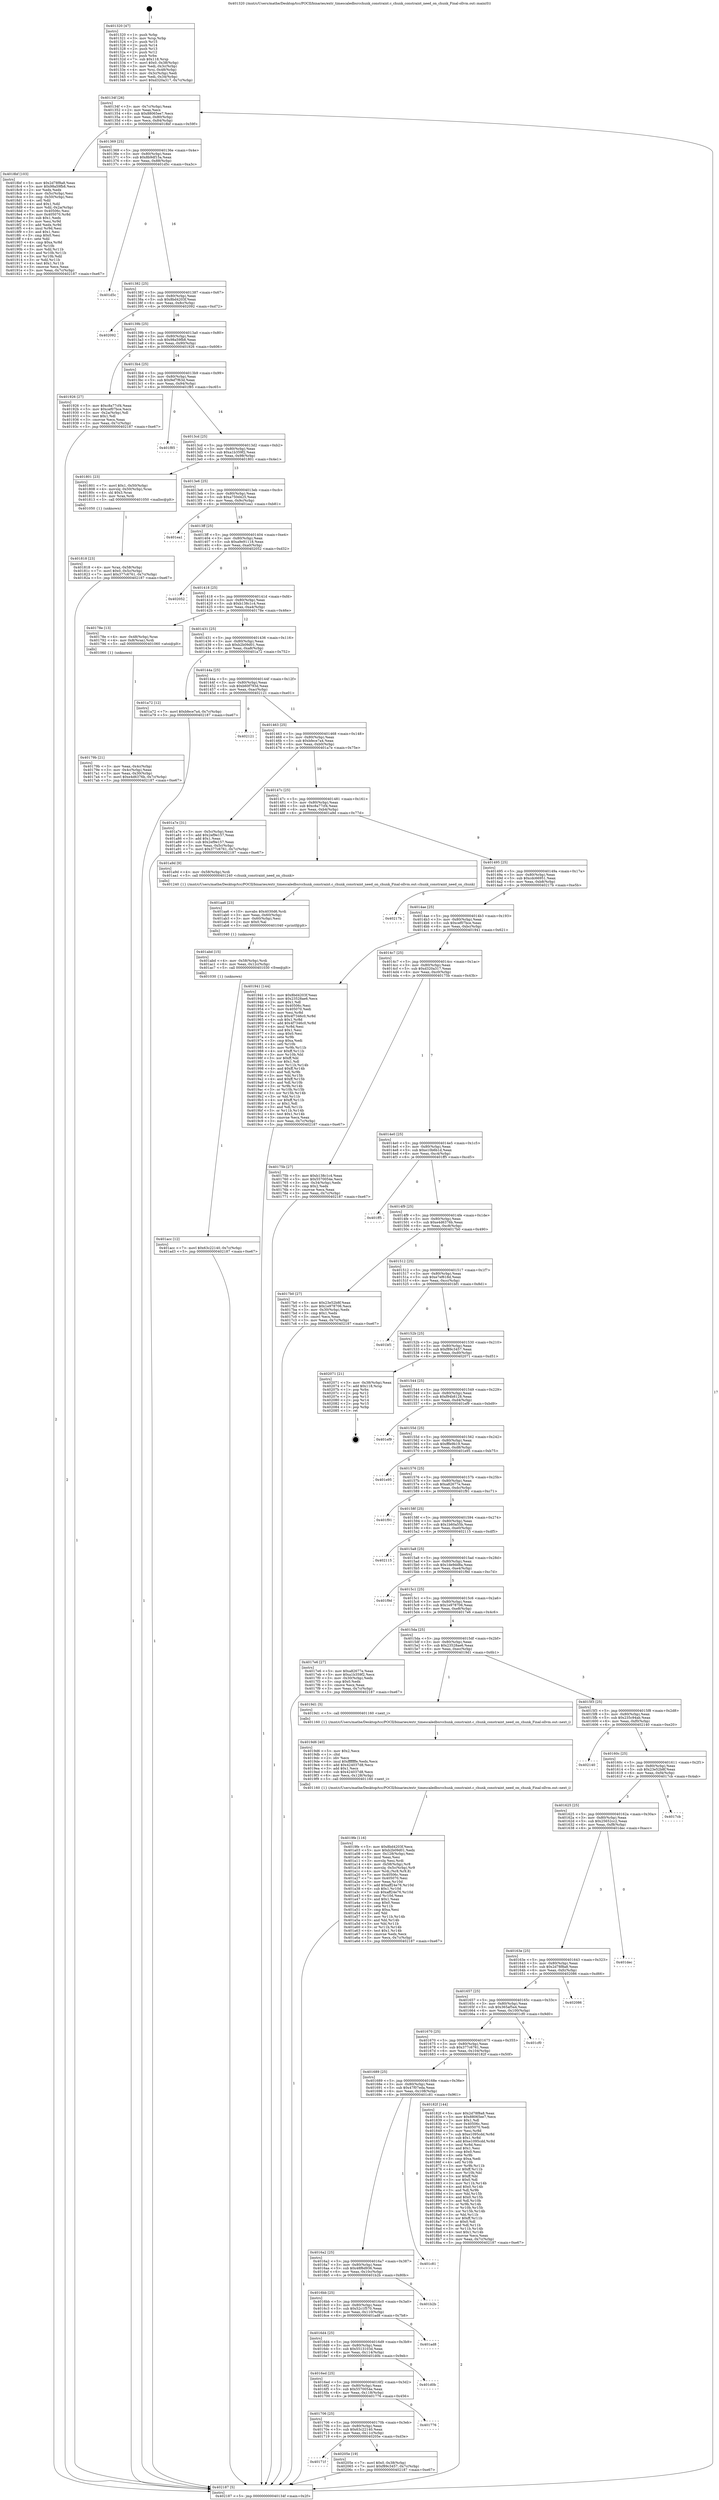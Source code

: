 digraph "0x401320" {
  label = "0x401320 (/mnt/c/Users/mathe/Desktop/tcc/POCII/binaries/extr_timescaledbsrcchunk_constraint.c_chunk_constraint_need_on_chunk_Final-ollvm.out::main(0))"
  labelloc = "t"
  node[shape=record]

  Entry [label="",width=0.3,height=0.3,shape=circle,fillcolor=black,style=filled]
  "0x40134f" [label="{
     0x40134f [26]\l
     | [instrs]\l
     &nbsp;&nbsp;0x40134f \<+3\>: mov -0x7c(%rbp),%eax\l
     &nbsp;&nbsp;0x401352 \<+2\>: mov %eax,%ecx\l
     &nbsp;&nbsp;0x401354 \<+6\>: sub $0x88065ee7,%ecx\l
     &nbsp;&nbsp;0x40135a \<+3\>: mov %eax,-0x80(%rbp)\l
     &nbsp;&nbsp;0x40135d \<+6\>: mov %ecx,-0x84(%rbp)\l
     &nbsp;&nbsp;0x401363 \<+6\>: je 00000000004018bf \<main+0x59f\>\l
  }"]
  "0x4018bf" [label="{
     0x4018bf [103]\l
     | [instrs]\l
     &nbsp;&nbsp;0x4018bf \<+5\>: mov $0x2d78f8a8,%eax\l
     &nbsp;&nbsp;0x4018c4 \<+5\>: mov $0x98a59fb8,%ecx\l
     &nbsp;&nbsp;0x4018c9 \<+2\>: xor %edx,%edx\l
     &nbsp;&nbsp;0x4018cb \<+3\>: mov -0x5c(%rbp),%esi\l
     &nbsp;&nbsp;0x4018ce \<+3\>: cmp -0x50(%rbp),%esi\l
     &nbsp;&nbsp;0x4018d1 \<+4\>: setl %dil\l
     &nbsp;&nbsp;0x4018d5 \<+4\>: and $0x1,%dil\l
     &nbsp;&nbsp;0x4018d9 \<+4\>: mov %dil,-0x2a(%rbp)\l
     &nbsp;&nbsp;0x4018dd \<+7\>: mov 0x40506c,%esi\l
     &nbsp;&nbsp;0x4018e4 \<+8\>: mov 0x405070,%r8d\l
     &nbsp;&nbsp;0x4018ec \<+3\>: sub $0x1,%edx\l
     &nbsp;&nbsp;0x4018ef \<+3\>: mov %esi,%r9d\l
     &nbsp;&nbsp;0x4018f2 \<+3\>: add %edx,%r9d\l
     &nbsp;&nbsp;0x4018f5 \<+4\>: imul %r9d,%esi\l
     &nbsp;&nbsp;0x4018f9 \<+3\>: and $0x1,%esi\l
     &nbsp;&nbsp;0x4018fc \<+3\>: cmp $0x0,%esi\l
     &nbsp;&nbsp;0x4018ff \<+4\>: sete %dil\l
     &nbsp;&nbsp;0x401903 \<+4\>: cmp $0xa,%r8d\l
     &nbsp;&nbsp;0x401907 \<+4\>: setl %r10b\l
     &nbsp;&nbsp;0x40190b \<+3\>: mov %dil,%r11b\l
     &nbsp;&nbsp;0x40190e \<+3\>: and %r10b,%r11b\l
     &nbsp;&nbsp;0x401911 \<+3\>: xor %r10b,%dil\l
     &nbsp;&nbsp;0x401914 \<+3\>: or %dil,%r11b\l
     &nbsp;&nbsp;0x401917 \<+4\>: test $0x1,%r11b\l
     &nbsp;&nbsp;0x40191b \<+3\>: cmovne %ecx,%eax\l
     &nbsp;&nbsp;0x40191e \<+3\>: mov %eax,-0x7c(%rbp)\l
     &nbsp;&nbsp;0x401921 \<+5\>: jmp 0000000000402187 \<main+0xe67\>\l
  }"]
  "0x401369" [label="{
     0x401369 [25]\l
     | [instrs]\l
     &nbsp;&nbsp;0x401369 \<+5\>: jmp 000000000040136e \<main+0x4e\>\l
     &nbsp;&nbsp;0x40136e \<+3\>: mov -0x80(%rbp),%eax\l
     &nbsp;&nbsp;0x401371 \<+5\>: sub $0x8b9df15a,%eax\l
     &nbsp;&nbsp;0x401376 \<+6\>: mov %eax,-0x88(%rbp)\l
     &nbsp;&nbsp;0x40137c \<+6\>: je 0000000000401d5c \<main+0xa3c\>\l
  }"]
  Exit [label="",width=0.3,height=0.3,shape=circle,fillcolor=black,style=filled,peripheries=2]
  "0x401d5c" [label="{
     0x401d5c\l
  }", style=dashed]
  "0x401382" [label="{
     0x401382 [25]\l
     | [instrs]\l
     &nbsp;&nbsp;0x401382 \<+5\>: jmp 0000000000401387 \<main+0x67\>\l
     &nbsp;&nbsp;0x401387 \<+3\>: mov -0x80(%rbp),%eax\l
     &nbsp;&nbsp;0x40138a \<+5\>: sub $0x8bd4203f,%eax\l
     &nbsp;&nbsp;0x40138f \<+6\>: mov %eax,-0x8c(%rbp)\l
     &nbsp;&nbsp;0x401395 \<+6\>: je 0000000000402092 \<main+0xd72\>\l
  }"]
  "0x40171f" [label="{
     0x40171f\l
  }", style=dashed]
  "0x402092" [label="{
     0x402092\l
  }", style=dashed]
  "0x40139b" [label="{
     0x40139b [25]\l
     | [instrs]\l
     &nbsp;&nbsp;0x40139b \<+5\>: jmp 00000000004013a0 \<main+0x80\>\l
     &nbsp;&nbsp;0x4013a0 \<+3\>: mov -0x80(%rbp),%eax\l
     &nbsp;&nbsp;0x4013a3 \<+5\>: sub $0x98a59fb8,%eax\l
     &nbsp;&nbsp;0x4013a8 \<+6\>: mov %eax,-0x90(%rbp)\l
     &nbsp;&nbsp;0x4013ae \<+6\>: je 0000000000401926 \<main+0x606\>\l
  }"]
  "0x40205e" [label="{
     0x40205e [19]\l
     | [instrs]\l
     &nbsp;&nbsp;0x40205e \<+7\>: movl $0x0,-0x38(%rbp)\l
     &nbsp;&nbsp;0x402065 \<+7\>: movl $0xf89c3457,-0x7c(%rbp)\l
     &nbsp;&nbsp;0x40206c \<+5\>: jmp 0000000000402187 \<main+0xe67\>\l
  }"]
  "0x401926" [label="{
     0x401926 [27]\l
     | [instrs]\l
     &nbsp;&nbsp;0x401926 \<+5\>: mov $0xc8a77cf4,%eax\l
     &nbsp;&nbsp;0x40192b \<+5\>: mov $0xcef07bce,%ecx\l
     &nbsp;&nbsp;0x401930 \<+3\>: mov -0x2a(%rbp),%dl\l
     &nbsp;&nbsp;0x401933 \<+3\>: test $0x1,%dl\l
     &nbsp;&nbsp;0x401936 \<+3\>: cmovne %ecx,%eax\l
     &nbsp;&nbsp;0x401939 \<+3\>: mov %eax,-0x7c(%rbp)\l
     &nbsp;&nbsp;0x40193c \<+5\>: jmp 0000000000402187 \<main+0xe67\>\l
  }"]
  "0x4013b4" [label="{
     0x4013b4 [25]\l
     | [instrs]\l
     &nbsp;&nbsp;0x4013b4 \<+5\>: jmp 00000000004013b9 \<main+0x99\>\l
     &nbsp;&nbsp;0x4013b9 \<+3\>: mov -0x80(%rbp),%eax\l
     &nbsp;&nbsp;0x4013bc \<+5\>: sub $0x9ef7f63d,%eax\l
     &nbsp;&nbsp;0x4013c1 \<+6\>: mov %eax,-0x94(%rbp)\l
     &nbsp;&nbsp;0x4013c7 \<+6\>: je 0000000000401f85 \<main+0xc65\>\l
  }"]
  "0x401706" [label="{
     0x401706 [25]\l
     | [instrs]\l
     &nbsp;&nbsp;0x401706 \<+5\>: jmp 000000000040170b \<main+0x3eb\>\l
     &nbsp;&nbsp;0x40170b \<+3\>: mov -0x80(%rbp),%eax\l
     &nbsp;&nbsp;0x40170e \<+5\>: sub $0x63c22140,%eax\l
     &nbsp;&nbsp;0x401713 \<+6\>: mov %eax,-0x11c(%rbp)\l
     &nbsp;&nbsp;0x401719 \<+6\>: je 000000000040205e \<main+0xd3e\>\l
  }"]
  "0x401f85" [label="{
     0x401f85\l
  }", style=dashed]
  "0x4013cd" [label="{
     0x4013cd [25]\l
     | [instrs]\l
     &nbsp;&nbsp;0x4013cd \<+5\>: jmp 00000000004013d2 \<main+0xb2\>\l
     &nbsp;&nbsp;0x4013d2 \<+3\>: mov -0x80(%rbp),%eax\l
     &nbsp;&nbsp;0x4013d5 \<+5\>: sub $0xa1b359f2,%eax\l
     &nbsp;&nbsp;0x4013da \<+6\>: mov %eax,-0x98(%rbp)\l
     &nbsp;&nbsp;0x4013e0 \<+6\>: je 0000000000401801 \<main+0x4e1\>\l
  }"]
  "0x401776" [label="{
     0x401776\l
  }", style=dashed]
  "0x401801" [label="{
     0x401801 [23]\l
     | [instrs]\l
     &nbsp;&nbsp;0x401801 \<+7\>: movl $0x1,-0x50(%rbp)\l
     &nbsp;&nbsp;0x401808 \<+4\>: movslq -0x50(%rbp),%rax\l
     &nbsp;&nbsp;0x40180c \<+4\>: shl $0x3,%rax\l
     &nbsp;&nbsp;0x401810 \<+3\>: mov %rax,%rdi\l
     &nbsp;&nbsp;0x401813 \<+5\>: call 0000000000401050 \<malloc@plt\>\l
     | [calls]\l
     &nbsp;&nbsp;0x401050 \{1\} (unknown)\l
  }"]
  "0x4013e6" [label="{
     0x4013e6 [25]\l
     | [instrs]\l
     &nbsp;&nbsp;0x4013e6 \<+5\>: jmp 00000000004013eb \<main+0xcb\>\l
     &nbsp;&nbsp;0x4013eb \<+3\>: mov -0x80(%rbp),%eax\l
     &nbsp;&nbsp;0x4013ee \<+5\>: sub $0xa750d425,%eax\l
     &nbsp;&nbsp;0x4013f3 \<+6\>: mov %eax,-0x9c(%rbp)\l
     &nbsp;&nbsp;0x4013f9 \<+6\>: je 0000000000401ea1 \<main+0xb81\>\l
  }"]
  "0x4016ed" [label="{
     0x4016ed [25]\l
     | [instrs]\l
     &nbsp;&nbsp;0x4016ed \<+5\>: jmp 00000000004016f2 \<main+0x3d2\>\l
     &nbsp;&nbsp;0x4016f2 \<+3\>: mov -0x80(%rbp),%eax\l
     &nbsp;&nbsp;0x4016f5 \<+5\>: sub $0x5570054e,%eax\l
     &nbsp;&nbsp;0x4016fa \<+6\>: mov %eax,-0x118(%rbp)\l
     &nbsp;&nbsp;0x401700 \<+6\>: je 0000000000401776 \<main+0x456\>\l
  }"]
  "0x401ea1" [label="{
     0x401ea1\l
  }", style=dashed]
  "0x4013ff" [label="{
     0x4013ff [25]\l
     | [instrs]\l
     &nbsp;&nbsp;0x4013ff \<+5\>: jmp 0000000000401404 \<main+0xe4\>\l
     &nbsp;&nbsp;0x401404 \<+3\>: mov -0x80(%rbp),%eax\l
     &nbsp;&nbsp;0x401407 \<+5\>: sub $0xa9e91118,%eax\l
     &nbsp;&nbsp;0x40140c \<+6\>: mov %eax,-0xa0(%rbp)\l
     &nbsp;&nbsp;0x401412 \<+6\>: je 0000000000402052 \<main+0xd32\>\l
  }"]
  "0x401d0b" [label="{
     0x401d0b\l
  }", style=dashed]
  "0x402052" [label="{
     0x402052\l
  }", style=dashed]
  "0x401418" [label="{
     0x401418 [25]\l
     | [instrs]\l
     &nbsp;&nbsp;0x401418 \<+5\>: jmp 000000000040141d \<main+0xfd\>\l
     &nbsp;&nbsp;0x40141d \<+3\>: mov -0x80(%rbp),%eax\l
     &nbsp;&nbsp;0x401420 \<+5\>: sub $0xb138c1c4,%eax\l
     &nbsp;&nbsp;0x401425 \<+6\>: mov %eax,-0xa4(%rbp)\l
     &nbsp;&nbsp;0x40142b \<+6\>: je 000000000040178e \<main+0x46e\>\l
  }"]
  "0x4016d4" [label="{
     0x4016d4 [25]\l
     | [instrs]\l
     &nbsp;&nbsp;0x4016d4 \<+5\>: jmp 00000000004016d9 \<main+0x3b9\>\l
     &nbsp;&nbsp;0x4016d9 \<+3\>: mov -0x80(%rbp),%eax\l
     &nbsp;&nbsp;0x4016dc \<+5\>: sub $0x5513103d,%eax\l
     &nbsp;&nbsp;0x4016e1 \<+6\>: mov %eax,-0x114(%rbp)\l
     &nbsp;&nbsp;0x4016e7 \<+6\>: je 0000000000401d0b \<main+0x9eb\>\l
  }"]
  "0x40178e" [label="{
     0x40178e [13]\l
     | [instrs]\l
     &nbsp;&nbsp;0x40178e \<+4\>: mov -0x48(%rbp),%rax\l
     &nbsp;&nbsp;0x401792 \<+4\>: mov 0x8(%rax),%rdi\l
     &nbsp;&nbsp;0x401796 \<+5\>: call 0000000000401060 \<atoi@plt\>\l
     | [calls]\l
     &nbsp;&nbsp;0x401060 \{1\} (unknown)\l
  }"]
  "0x401431" [label="{
     0x401431 [25]\l
     | [instrs]\l
     &nbsp;&nbsp;0x401431 \<+5\>: jmp 0000000000401436 \<main+0x116\>\l
     &nbsp;&nbsp;0x401436 \<+3\>: mov -0x80(%rbp),%eax\l
     &nbsp;&nbsp;0x401439 \<+5\>: sub $0xb2b09d01,%eax\l
     &nbsp;&nbsp;0x40143e \<+6\>: mov %eax,-0xa8(%rbp)\l
     &nbsp;&nbsp;0x401444 \<+6\>: je 0000000000401a72 \<main+0x752\>\l
  }"]
  "0x401ad8" [label="{
     0x401ad8\l
  }", style=dashed]
  "0x401a72" [label="{
     0x401a72 [12]\l
     | [instrs]\l
     &nbsp;&nbsp;0x401a72 \<+7\>: movl $0xbfece7a4,-0x7c(%rbp)\l
     &nbsp;&nbsp;0x401a79 \<+5\>: jmp 0000000000402187 \<main+0xe67\>\l
  }"]
  "0x40144a" [label="{
     0x40144a [25]\l
     | [instrs]\l
     &nbsp;&nbsp;0x40144a \<+5\>: jmp 000000000040144f \<main+0x12f\>\l
     &nbsp;&nbsp;0x40144f \<+3\>: mov -0x80(%rbp),%eax\l
     &nbsp;&nbsp;0x401452 \<+5\>: sub $0xb60f793d,%eax\l
     &nbsp;&nbsp;0x401457 \<+6\>: mov %eax,-0xac(%rbp)\l
     &nbsp;&nbsp;0x40145d \<+6\>: je 0000000000402121 \<main+0xe01\>\l
  }"]
  "0x4016bb" [label="{
     0x4016bb [25]\l
     | [instrs]\l
     &nbsp;&nbsp;0x4016bb \<+5\>: jmp 00000000004016c0 \<main+0x3a0\>\l
     &nbsp;&nbsp;0x4016c0 \<+3\>: mov -0x80(%rbp),%eax\l
     &nbsp;&nbsp;0x4016c3 \<+5\>: sub $0x52c1f570,%eax\l
     &nbsp;&nbsp;0x4016c8 \<+6\>: mov %eax,-0x110(%rbp)\l
     &nbsp;&nbsp;0x4016ce \<+6\>: je 0000000000401ad8 \<main+0x7b8\>\l
  }"]
  "0x402121" [label="{
     0x402121\l
  }", style=dashed]
  "0x401463" [label="{
     0x401463 [25]\l
     | [instrs]\l
     &nbsp;&nbsp;0x401463 \<+5\>: jmp 0000000000401468 \<main+0x148\>\l
     &nbsp;&nbsp;0x401468 \<+3\>: mov -0x80(%rbp),%eax\l
     &nbsp;&nbsp;0x40146b \<+5\>: sub $0xbfece7a4,%eax\l
     &nbsp;&nbsp;0x401470 \<+6\>: mov %eax,-0xb0(%rbp)\l
     &nbsp;&nbsp;0x401476 \<+6\>: je 0000000000401a7e \<main+0x75e\>\l
  }"]
  "0x401b2b" [label="{
     0x401b2b\l
  }", style=dashed]
  "0x401a7e" [label="{
     0x401a7e [31]\l
     | [instrs]\l
     &nbsp;&nbsp;0x401a7e \<+3\>: mov -0x5c(%rbp),%eax\l
     &nbsp;&nbsp;0x401a81 \<+5\>: add $0x2ef9e157,%eax\l
     &nbsp;&nbsp;0x401a86 \<+3\>: add $0x1,%eax\l
     &nbsp;&nbsp;0x401a89 \<+5\>: sub $0x2ef9e157,%eax\l
     &nbsp;&nbsp;0x401a8e \<+3\>: mov %eax,-0x5c(%rbp)\l
     &nbsp;&nbsp;0x401a91 \<+7\>: movl $0x377c6761,-0x7c(%rbp)\l
     &nbsp;&nbsp;0x401a98 \<+5\>: jmp 0000000000402187 \<main+0xe67\>\l
  }"]
  "0x40147c" [label="{
     0x40147c [25]\l
     | [instrs]\l
     &nbsp;&nbsp;0x40147c \<+5\>: jmp 0000000000401481 \<main+0x161\>\l
     &nbsp;&nbsp;0x401481 \<+3\>: mov -0x80(%rbp),%eax\l
     &nbsp;&nbsp;0x401484 \<+5\>: sub $0xc8a77cf4,%eax\l
     &nbsp;&nbsp;0x401489 \<+6\>: mov %eax,-0xb4(%rbp)\l
     &nbsp;&nbsp;0x40148f \<+6\>: je 0000000000401a9d \<main+0x77d\>\l
  }"]
  "0x4016a2" [label="{
     0x4016a2 [25]\l
     | [instrs]\l
     &nbsp;&nbsp;0x4016a2 \<+5\>: jmp 00000000004016a7 \<main+0x387\>\l
     &nbsp;&nbsp;0x4016a7 \<+3\>: mov -0x80(%rbp),%eax\l
     &nbsp;&nbsp;0x4016aa \<+5\>: sub $0x48f6d936,%eax\l
     &nbsp;&nbsp;0x4016af \<+6\>: mov %eax,-0x10c(%rbp)\l
     &nbsp;&nbsp;0x4016b5 \<+6\>: je 0000000000401b2b \<main+0x80b\>\l
  }"]
  "0x401a9d" [label="{
     0x401a9d [9]\l
     | [instrs]\l
     &nbsp;&nbsp;0x401a9d \<+4\>: mov -0x58(%rbp),%rdi\l
     &nbsp;&nbsp;0x401aa1 \<+5\>: call 0000000000401240 \<chunk_constraint_need_on_chunk\>\l
     | [calls]\l
     &nbsp;&nbsp;0x401240 \{1\} (/mnt/c/Users/mathe/Desktop/tcc/POCII/binaries/extr_timescaledbsrcchunk_constraint.c_chunk_constraint_need_on_chunk_Final-ollvm.out::chunk_constraint_need_on_chunk)\l
  }"]
  "0x401495" [label="{
     0x401495 [25]\l
     | [instrs]\l
     &nbsp;&nbsp;0x401495 \<+5\>: jmp 000000000040149a \<main+0x17a\>\l
     &nbsp;&nbsp;0x40149a \<+3\>: mov -0x80(%rbp),%eax\l
     &nbsp;&nbsp;0x40149d \<+5\>: sub $0xcdc66951,%eax\l
     &nbsp;&nbsp;0x4014a2 \<+6\>: mov %eax,-0xb8(%rbp)\l
     &nbsp;&nbsp;0x4014a8 \<+6\>: je 000000000040217b \<main+0xe5b\>\l
  }"]
  "0x401c81" [label="{
     0x401c81\l
  }", style=dashed]
  "0x40217b" [label="{
     0x40217b\l
  }", style=dashed]
  "0x4014ae" [label="{
     0x4014ae [25]\l
     | [instrs]\l
     &nbsp;&nbsp;0x4014ae \<+5\>: jmp 00000000004014b3 \<main+0x193\>\l
     &nbsp;&nbsp;0x4014b3 \<+3\>: mov -0x80(%rbp),%eax\l
     &nbsp;&nbsp;0x4014b6 \<+5\>: sub $0xcef07bce,%eax\l
     &nbsp;&nbsp;0x4014bb \<+6\>: mov %eax,-0xbc(%rbp)\l
     &nbsp;&nbsp;0x4014c1 \<+6\>: je 0000000000401941 \<main+0x621\>\l
  }"]
  "0x401acc" [label="{
     0x401acc [12]\l
     | [instrs]\l
     &nbsp;&nbsp;0x401acc \<+7\>: movl $0x63c22140,-0x7c(%rbp)\l
     &nbsp;&nbsp;0x401ad3 \<+5\>: jmp 0000000000402187 \<main+0xe67\>\l
  }"]
  "0x401941" [label="{
     0x401941 [144]\l
     | [instrs]\l
     &nbsp;&nbsp;0x401941 \<+5\>: mov $0x8bd4203f,%eax\l
     &nbsp;&nbsp;0x401946 \<+5\>: mov $0x23528ae6,%ecx\l
     &nbsp;&nbsp;0x40194b \<+2\>: mov $0x1,%dl\l
     &nbsp;&nbsp;0x40194d \<+7\>: mov 0x40506c,%esi\l
     &nbsp;&nbsp;0x401954 \<+7\>: mov 0x405070,%edi\l
     &nbsp;&nbsp;0x40195b \<+3\>: mov %esi,%r8d\l
     &nbsp;&nbsp;0x40195e \<+7\>: sub $0x4f7346c0,%r8d\l
     &nbsp;&nbsp;0x401965 \<+4\>: sub $0x1,%r8d\l
     &nbsp;&nbsp;0x401969 \<+7\>: add $0x4f7346c0,%r8d\l
     &nbsp;&nbsp;0x401970 \<+4\>: imul %r8d,%esi\l
     &nbsp;&nbsp;0x401974 \<+3\>: and $0x1,%esi\l
     &nbsp;&nbsp;0x401977 \<+3\>: cmp $0x0,%esi\l
     &nbsp;&nbsp;0x40197a \<+4\>: sete %r9b\l
     &nbsp;&nbsp;0x40197e \<+3\>: cmp $0xa,%edi\l
     &nbsp;&nbsp;0x401981 \<+4\>: setl %r10b\l
     &nbsp;&nbsp;0x401985 \<+3\>: mov %r9b,%r11b\l
     &nbsp;&nbsp;0x401988 \<+4\>: xor $0xff,%r11b\l
     &nbsp;&nbsp;0x40198c \<+3\>: mov %r10b,%bl\l
     &nbsp;&nbsp;0x40198f \<+3\>: xor $0xff,%bl\l
     &nbsp;&nbsp;0x401992 \<+3\>: xor $0x1,%dl\l
     &nbsp;&nbsp;0x401995 \<+3\>: mov %r11b,%r14b\l
     &nbsp;&nbsp;0x401998 \<+4\>: and $0xff,%r14b\l
     &nbsp;&nbsp;0x40199c \<+3\>: and %dl,%r9b\l
     &nbsp;&nbsp;0x40199f \<+3\>: mov %bl,%r15b\l
     &nbsp;&nbsp;0x4019a2 \<+4\>: and $0xff,%r15b\l
     &nbsp;&nbsp;0x4019a6 \<+3\>: and %dl,%r10b\l
     &nbsp;&nbsp;0x4019a9 \<+3\>: or %r9b,%r14b\l
     &nbsp;&nbsp;0x4019ac \<+3\>: or %r10b,%r15b\l
     &nbsp;&nbsp;0x4019af \<+3\>: xor %r15b,%r14b\l
     &nbsp;&nbsp;0x4019b2 \<+3\>: or %bl,%r11b\l
     &nbsp;&nbsp;0x4019b5 \<+4\>: xor $0xff,%r11b\l
     &nbsp;&nbsp;0x4019b9 \<+3\>: or $0x1,%dl\l
     &nbsp;&nbsp;0x4019bc \<+3\>: and %dl,%r11b\l
     &nbsp;&nbsp;0x4019bf \<+3\>: or %r11b,%r14b\l
     &nbsp;&nbsp;0x4019c2 \<+4\>: test $0x1,%r14b\l
     &nbsp;&nbsp;0x4019c6 \<+3\>: cmovne %ecx,%eax\l
     &nbsp;&nbsp;0x4019c9 \<+3\>: mov %eax,-0x7c(%rbp)\l
     &nbsp;&nbsp;0x4019cc \<+5\>: jmp 0000000000402187 \<main+0xe67\>\l
  }"]
  "0x4014c7" [label="{
     0x4014c7 [25]\l
     | [instrs]\l
     &nbsp;&nbsp;0x4014c7 \<+5\>: jmp 00000000004014cc \<main+0x1ac\>\l
     &nbsp;&nbsp;0x4014cc \<+3\>: mov -0x80(%rbp),%eax\l
     &nbsp;&nbsp;0x4014cf \<+5\>: sub $0xd320a317,%eax\l
     &nbsp;&nbsp;0x4014d4 \<+6\>: mov %eax,-0xc0(%rbp)\l
     &nbsp;&nbsp;0x4014da \<+6\>: je 000000000040175b \<main+0x43b\>\l
  }"]
  "0x401abd" [label="{
     0x401abd [15]\l
     | [instrs]\l
     &nbsp;&nbsp;0x401abd \<+4\>: mov -0x58(%rbp),%rdi\l
     &nbsp;&nbsp;0x401ac1 \<+6\>: mov %eax,-0x12c(%rbp)\l
     &nbsp;&nbsp;0x401ac7 \<+5\>: call 0000000000401030 \<free@plt\>\l
     | [calls]\l
     &nbsp;&nbsp;0x401030 \{1\} (unknown)\l
  }"]
  "0x40175b" [label="{
     0x40175b [27]\l
     | [instrs]\l
     &nbsp;&nbsp;0x40175b \<+5\>: mov $0xb138c1c4,%eax\l
     &nbsp;&nbsp;0x401760 \<+5\>: mov $0x5570054e,%ecx\l
     &nbsp;&nbsp;0x401765 \<+3\>: mov -0x34(%rbp),%edx\l
     &nbsp;&nbsp;0x401768 \<+3\>: cmp $0x2,%edx\l
     &nbsp;&nbsp;0x40176b \<+3\>: cmovne %ecx,%eax\l
     &nbsp;&nbsp;0x40176e \<+3\>: mov %eax,-0x7c(%rbp)\l
     &nbsp;&nbsp;0x401771 \<+5\>: jmp 0000000000402187 \<main+0xe67\>\l
  }"]
  "0x4014e0" [label="{
     0x4014e0 [25]\l
     | [instrs]\l
     &nbsp;&nbsp;0x4014e0 \<+5\>: jmp 00000000004014e5 \<main+0x1c5\>\l
     &nbsp;&nbsp;0x4014e5 \<+3\>: mov -0x80(%rbp),%eax\l
     &nbsp;&nbsp;0x4014e8 \<+5\>: sub $0xe10b6b1d,%eax\l
     &nbsp;&nbsp;0x4014ed \<+6\>: mov %eax,-0xc4(%rbp)\l
     &nbsp;&nbsp;0x4014f3 \<+6\>: je 0000000000401ff5 \<main+0xcd5\>\l
  }"]
  "0x402187" [label="{
     0x402187 [5]\l
     | [instrs]\l
     &nbsp;&nbsp;0x402187 \<+5\>: jmp 000000000040134f \<main+0x2f\>\l
  }"]
  "0x401320" [label="{
     0x401320 [47]\l
     | [instrs]\l
     &nbsp;&nbsp;0x401320 \<+1\>: push %rbp\l
     &nbsp;&nbsp;0x401321 \<+3\>: mov %rsp,%rbp\l
     &nbsp;&nbsp;0x401324 \<+2\>: push %r15\l
     &nbsp;&nbsp;0x401326 \<+2\>: push %r14\l
     &nbsp;&nbsp;0x401328 \<+2\>: push %r13\l
     &nbsp;&nbsp;0x40132a \<+2\>: push %r12\l
     &nbsp;&nbsp;0x40132c \<+1\>: push %rbx\l
     &nbsp;&nbsp;0x40132d \<+7\>: sub $0x118,%rsp\l
     &nbsp;&nbsp;0x401334 \<+7\>: movl $0x0,-0x38(%rbp)\l
     &nbsp;&nbsp;0x40133b \<+3\>: mov %edi,-0x3c(%rbp)\l
     &nbsp;&nbsp;0x40133e \<+4\>: mov %rsi,-0x48(%rbp)\l
     &nbsp;&nbsp;0x401342 \<+3\>: mov -0x3c(%rbp),%edi\l
     &nbsp;&nbsp;0x401345 \<+3\>: mov %edi,-0x34(%rbp)\l
     &nbsp;&nbsp;0x401348 \<+7\>: movl $0xd320a317,-0x7c(%rbp)\l
  }"]
  "0x40179b" [label="{
     0x40179b [21]\l
     | [instrs]\l
     &nbsp;&nbsp;0x40179b \<+3\>: mov %eax,-0x4c(%rbp)\l
     &nbsp;&nbsp;0x40179e \<+3\>: mov -0x4c(%rbp),%eax\l
     &nbsp;&nbsp;0x4017a1 \<+3\>: mov %eax,-0x30(%rbp)\l
     &nbsp;&nbsp;0x4017a4 \<+7\>: movl $0xe4d6376b,-0x7c(%rbp)\l
     &nbsp;&nbsp;0x4017ab \<+5\>: jmp 0000000000402187 \<main+0xe67\>\l
  }"]
  "0x401aa6" [label="{
     0x401aa6 [23]\l
     | [instrs]\l
     &nbsp;&nbsp;0x401aa6 \<+10\>: movabs $0x4030d6,%rdi\l
     &nbsp;&nbsp;0x401ab0 \<+3\>: mov %eax,-0x60(%rbp)\l
     &nbsp;&nbsp;0x401ab3 \<+3\>: mov -0x60(%rbp),%esi\l
     &nbsp;&nbsp;0x401ab6 \<+2\>: mov $0x0,%al\l
     &nbsp;&nbsp;0x401ab8 \<+5\>: call 0000000000401040 \<printf@plt\>\l
     | [calls]\l
     &nbsp;&nbsp;0x401040 \{1\} (unknown)\l
  }"]
  "0x401ff5" [label="{
     0x401ff5\l
  }", style=dashed]
  "0x4014f9" [label="{
     0x4014f9 [25]\l
     | [instrs]\l
     &nbsp;&nbsp;0x4014f9 \<+5\>: jmp 00000000004014fe \<main+0x1de\>\l
     &nbsp;&nbsp;0x4014fe \<+3\>: mov -0x80(%rbp),%eax\l
     &nbsp;&nbsp;0x401501 \<+5\>: sub $0xe4d6376b,%eax\l
     &nbsp;&nbsp;0x401506 \<+6\>: mov %eax,-0xc8(%rbp)\l
     &nbsp;&nbsp;0x40150c \<+6\>: je 00000000004017b0 \<main+0x490\>\l
  }"]
  "0x4019fe" [label="{
     0x4019fe [116]\l
     | [instrs]\l
     &nbsp;&nbsp;0x4019fe \<+5\>: mov $0x8bd4203f,%ecx\l
     &nbsp;&nbsp;0x401a03 \<+5\>: mov $0xb2b09d01,%edx\l
     &nbsp;&nbsp;0x401a08 \<+6\>: mov -0x128(%rbp),%esi\l
     &nbsp;&nbsp;0x401a0e \<+3\>: imul %eax,%esi\l
     &nbsp;&nbsp;0x401a11 \<+3\>: movslq %esi,%rdi\l
     &nbsp;&nbsp;0x401a14 \<+4\>: mov -0x58(%rbp),%r8\l
     &nbsp;&nbsp;0x401a18 \<+4\>: movslq -0x5c(%rbp),%r9\l
     &nbsp;&nbsp;0x401a1c \<+4\>: mov %rdi,(%r8,%r9,8)\l
     &nbsp;&nbsp;0x401a20 \<+7\>: mov 0x40506c,%eax\l
     &nbsp;&nbsp;0x401a27 \<+7\>: mov 0x405070,%esi\l
     &nbsp;&nbsp;0x401a2e \<+3\>: mov %eax,%r10d\l
     &nbsp;&nbsp;0x401a31 \<+7\>: add $0xaff24e76,%r10d\l
     &nbsp;&nbsp;0x401a38 \<+4\>: sub $0x1,%r10d\l
     &nbsp;&nbsp;0x401a3c \<+7\>: sub $0xaff24e76,%r10d\l
     &nbsp;&nbsp;0x401a43 \<+4\>: imul %r10d,%eax\l
     &nbsp;&nbsp;0x401a47 \<+3\>: and $0x1,%eax\l
     &nbsp;&nbsp;0x401a4a \<+3\>: cmp $0x0,%eax\l
     &nbsp;&nbsp;0x401a4d \<+4\>: sete %r11b\l
     &nbsp;&nbsp;0x401a51 \<+3\>: cmp $0xa,%esi\l
     &nbsp;&nbsp;0x401a54 \<+3\>: setl %bl\l
     &nbsp;&nbsp;0x401a57 \<+3\>: mov %r11b,%r14b\l
     &nbsp;&nbsp;0x401a5a \<+3\>: and %bl,%r14b\l
     &nbsp;&nbsp;0x401a5d \<+3\>: xor %bl,%r11b\l
     &nbsp;&nbsp;0x401a60 \<+3\>: or %r11b,%r14b\l
     &nbsp;&nbsp;0x401a63 \<+4\>: test $0x1,%r14b\l
     &nbsp;&nbsp;0x401a67 \<+3\>: cmovne %edx,%ecx\l
     &nbsp;&nbsp;0x401a6a \<+3\>: mov %ecx,-0x7c(%rbp)\l
     &nbsp;&nbsp;0x401a6d \<+5\>: jmp 0000000000402187 \<main+0xe67\>\l
  }"]
  "0x4017b0" [label="{
     0x4017b0 [27]\l
     | [instrs]\l
     &nbsp;&nbsp;0x4017b0 \<+5\>: mov $0x23e52b8f,%eax\l
     &nbsp;&nbsp;0x4017b5 \<+5\>: mov $0x1e978706,%ecx\l
     &nbsp;&nbsp;0x4017ba \<+3\>: mov -0x30(%rbp),%edx\l
     &nbsp;&nbsp;0x4017bd \<+3\>: cmp $0x1,%edx\l
     &nbsp;&nbsp;0x4017c0 \<+3\>: cmovl %ecx,%eax\l
     &nbsp;&nbsp;0x4017c3 \<+3\>: mov %eax,-0x7c(%rbp)\l
     &nbsp;&nbsp;0x4017c6 \<+5\>: jmp 0000000000402187 \<main+0xe67\>\l
  }"]
  "0x401512" [label="{
     0x401512 [25]\l
     | [instrs]\l
     &nbsp;&nbsp;0x401512 \<+5\>: jmp 0000000000401517 \<main+0x1f7\>\l
     &nbsp;&nbsp;0x401517 \<+3\>: mov -0x80(%rbp),%eax\l
     &nbsp;&nbsp;0x40151a \<+5\>: sub $0xe7ef618d,%eax\l
     &nbsp;&nbsp;0x40151f \<+6\>: mov %eax,-0xcc(%rbp)\l
     &nbsp;&nbsp;0x401525 \<+6\>: je 0000000000401bf1 \<main+0x8d1\>\l
  }"]
  "0x4019d6" [label="{
     0x4019d6 [40]\l
     | [instrs]\l
     &nbsp;&nbsp;0x4019d6 \<+5\>: mov $0x2,%ecx\l
     &nbsp;&nbsp;0x4019db \<+1\>: cltd\l
     &nbsp;&nbsp;0x4019dc \<+2\>: idiv %ecx\l
     &nbsp;&nbsp;0x4019de \<+6\>: imul $0xfffffffe,%edx,%ecx\l
     &nbsp;&nbsp;0x4019e4 \<+6\>: add $0x424037d8,%ecx\l
     &nbsp;&nbsp;0x4019ea \<+3\>: add $0x1,%ecx\l
     &nbsp;&nbsp;0x4019ed \<+6\>: sub $0x424037d8,%ecx\l
     &nbsp;&nbsp;0x4019f3 \<+6\>: mov %ecx,-0x128(%rbp)\l
     &nbsp;&nbsp;0x4019f9 \<+5\>: call 0000000000401160 \<next_i\>\l
     | [calls]\l
     &nbsp;&nbsp;0x401160 \{1\} (/mnt/c/Users/mathe/Desktop/tcc/POCII/binaries/extr_timescaledbsrcchunk_constraint.c_chunk_constraint_need_on_chunk_Final-ollvm.out::next_i)\l
  }"]
  "0x401bf1" [label="{
     0x401bf1\l
  }", style=dashed]
  "0x40152b" [label="{
     0x40152b [25]\l
     | [instrs]\l
     &nbsp;&nbsp;0x40152b \<+5\>: jmp 0000000000401530 \<main+0x210\>\l
     &nbsp;&nbsp;0x401530 \<+3\>: mov -0x80(%rbp),%eax\l
     &nbsp;&nbsp;0x401533 \<+5\>: sub $0xf89c3457,%eax\l
     &nbsp;&nbsp;0x401538 \<+6\>: mov %eax,-0xd0(%rbp)\l
     &nbsp;&nbsp;0x40153e \<+6\>: je 0000000000402071 \<main+0xd51\>\l
  }"]
  "0x401689" [label="{
     0x401689 [25]\l
     | [instrs]\l
     &nbsp;&nbsp;0x401689 \<+5\>: jmp 000000000040168e \<main+0x36e\>\l
     &nbsp;&nbsp;0x40168e \<+3\>: mov -0x80(%rbp),%eax\l
     &nbsp;&nbsp;0x401691 \<+5\>: sub $0x47f07eda,%eax\l
     &nbsp;&nbsp;0x401696 \<+6\>: mov %eax,-0x108(%rbp)\l
     &nbsp;&nbsp;0x40169c \<+6\>: je 0000000000401c81 \<main+0x961\>\l
  }"]
  "0x402071" [label="{
     0x402071 [21]\l
     | [instrs]\l
     &nbsp;&nbsp;0x402071 \<+3\>: mov -0x38(%rbp),%eax\l
     &nbsp;&nbsp;0x402074 \<+7\>: add $0x118,%rsp\l
     &nbsp;&nbsp;0x40207b \<+1\>: pop %rbx\l
     &nbsp;&nbsp;0x40207c \<+2\>: pop %r12\l
     &nbsp;&nbsp;0x40207e \<+2\>: pop %r13\l
     &nbsp;&nbsp;0x402080 \<+2\>: pop %r14\l
     &nbsp;&nbsp;0x402082 \<+2\>: pop %r15\l
     &nbsp;&nbsp;0x402084 \<+1\>: pop %rbp\l
     &nbsp;&nbsp;0x402085 \<+1\>: ret\l
  }"]
  "0x401544" [label="{
     0x401544 [25]\l
     | [instrs]\l
     &nbsp;&nbsp;0x401544 \<+5\>: jmp 0000000000401549 \<main+0x229\>\l
     &nbsp;&nbsp;0x401549 \<+3\>: mov -0x80(%rbp),%eax\l
     &nbsp;&nbsp;0x40154c \<+5\>: sub $0xf94b8128,%eax\l
     &nbsp;&nbsp;0x401551 \<+6\>: mov %eax,-0xd4(%rbp)\l
     &nbsp;&nbsp;0x401557 \<+6\>: je 0000000000401ef9 \<main+0xbd9\>\l
  }"]
  "0x40182f" [label="{
     0x40182f [144]\l
     | [instrs]\l
     &nbsp;&nbsp;0x40182f \<+5\>: mov $0x2d78f8a8,%eax\l
     &nbsp;&nbsp;0x401834 \<+5\>: mov $0x88065ee7,%ecx\l
     &nbsp;&nbsp;0x401839 \<+2\>: mov $0x1,%dl\l
     &nbsp;&nbsp;0x40183b \<+7\>: mov 0x40506c,%esi\l
     &nbsp;&nbsp;0x401842 \<+7\>: mov 0x405070,%edi\l
     &nbsp;&nbsp;0x401849 \<+3\>: mov %esi,%r8d\l
     &nbsp;&nbsp;0x40184c \<+7\>: sub $0xe1095cdd,%r8d\l
     &nbsp;&nbsp;0x401853 \<+4\>: sub $0x1,%r8d\l
     &nbsp;&nbsp;0x401857 \<+7\>: add $0xe1095cdd,%r8d\l
     &nbsp;&nbsp;0x40185e \<+4\>: imul %r8d,%esi\l
     &nbsp;&nbsp;0x401862 \<+3\>: and $0x1,%esi\l
     &nbsp;&nbsp;0x401865 \<+3\>: cmp $0x0,%esi\l
     &nbsp;&nbsp;0x401868 \<+4\>: sete %r9b\l
     &nbsp;&nbsp;0x40186c \<+3\>: cmp $0xa,%edi\l
     &nbsp;&nbsp;0x40186f \<+4\>: setl %r10b\l
     &nbsp;&nbsp;0x401873 \<+3\>: mov %r9b,%r11b\l
     &nbsp;&nbsp;0x401876 \<+4\>: xor $0xff,%r11b\l
     &nbsp;&nbsp;0x40187a \<+3\>: mov %r10b,%bl\l
     &nbsp;&nbsp;0x40187d \<+3\>: xor $0xff,%bl\l
     &nbsp;&nbsp;0x401880 \<+3\>: xor $0x0,%dl\l
     &nbsp;&nbsp;0x401883 \<+3\>: mov %r11b,%r14b\l
     &nbsp;&nbsp;0x401886 \<+4\>: and $0x0,%r14b\l
     &nbsp;&nbsp;0x40188a \<+3\>: and %dl,%r9b\l
     &nbsp;&nbsp;0x40188d \<+3\>: mov %bl,%r15b\l
     &nbsp;&nbsp;0x401890 \<+4\>: and $0x0,%r15b\l
     &nbsp;&nbsp;0x401894 \<+3\>: and %dl,%r10b\l
     &nbsp;&nbsp;0x401897 \<+3\>: or %r9b,%r14b\l
     &nbsp;&nbsp;0x40189a \<+3\>: or %r10b,%r15b\l
     &nbsp;&nbsp;0x40189d \<+3\>: xor %r15b,%r14b\l
     &nbsp;&nbsp;0x4018a0 \<+3\>: or %bl,%r11b\l
     &nbsp;&nbsp;0x4018a3 \<+4\>: xor $0xff,%r11b\l
     &nbsp;&nbsp;0x4018a7 \<+3\>: or $0x0,%dl\l
     &nbsp;&nbsp;0x4018aa \<+3\>: and %dl,%r11b\l
     &nbsp;&nbsp;0x4018ad \<+3\>: or %r11b,%r14b\l
     &nbsp;&nbsp;0x4018b0 \<+4\>: test $0x1,%r14b\l
     &nbsp;&nbsp;0x4018b4 \<+3\>: cmovne %ecx,%eax\l
     &nbsp;&nbsp;0x4018b7 \<+3\>: mov %eax,-0x7c(%rbp)\l
     &nbsp;&nbsp;0x4018ba \<+5\>: jmp 0000000000402187 \<main+0xe67\>\l
  }"]
  "0x401ef9" [label="{
     0x401ef9\l
  }", style=dashed]
  "0x40155d" [label="{
     0x40155d [25]\l
     | [instrs]\l
     &nbsp;&nbsp;0x40155d \<+5\>: jmp 0000000000401562 \<main+0x242\>\l
     &nbsp;&nbsp;0x401562 \<+3\>: mov -0x80(%rbp),%eax\l
     &nbsp;&nbsp;0x401565 \<+5\>: sub $0xfffe9b19,%eax\l
     &nbsp;&nbsp;0x40156a \<+6\>: mov %eax,-0xd8(%rbp)\l
     &nbsp;&nbsp;0x401570 \<+6\>: je 0000000000401e95 \<main+0xb75\>\l
  }"]
  "0x401670" [label="{
     0x401670 [25]\l
     | [instrs]\l
     &nbsp;&nbsp;0x401670 \<+5\>: jmp 0000000000401675 \<main+0x355\>\l
     &nbsp;&nbsp;0x401675 \<+3\>: mov -0x80(%rbp),%eax\l
     &nbsp;&nbsp;0x401678 \<+5\>: sub $0x377c6761,%eax\l
     &nbsp;&nbsp;0x40167d \<+6\>: mov %eax,-0x104(%rbp)\l
     &nbsp;&nbsp;0x401683 \<+6\>: je 000000000040182f \<main+0x50f\>\l
  }"]
  "0x401e95" [label="{
     0x401e95\l
  }", style=dashed]
  "0x401576" [label="{
     0x401576 [25]\l
     | [instrs]\l
     &nbsp;&nbsp;0x401576 \<+5\>: jmp 000000000040157b \<main+0x25b\>\l
     &nbsp;&nbsp;0x40157b \<+3\>: mov -0x80(%rbp),%eax\l
     &nbsp;&nbsp;0x40157e \<+5\>: sub $0xa82677e,%eax\l
     &nbsp;&nbsp;0x401583 \<+6\>: mov %eax,-0xdc(%rbp)\l
     &nbsp;&nbsp;0x401589 \<+6\>: je 0000000000401f91 \<main+0xc71\>\l
  }"]
  "0x401cf0" [label="{
     0x401cf0\l
  }", style=dashed]
  "0x401f91" [label="{
     0x401f91\l
  }", style=dashed]
  "0x40158f" [label="{
     0x40158f [25]\l
     | [instrs]\l
     &nbsp;&nbsp;0x40158f \<+5\>: jmp 0000000000401594 \<main+0x274\>\l
     &nbsp;&nbsp;0x401594 \<+3\>: mov -0x80(%rbp),%eax\l
     &nbsp;&nbsp;0x401597 \<+5\>: sub $0x1b60a55b,%eax\l
     &nbsp;&nbsp;0x40159c \<+6\>: mov %eax,-0xe0(%rbp)\l
     &nbsp;&nbsp;0x4015a2 \<+6\>: je 0000000000402115 \<main+0xdf5\>\l
  }"]
  "0x401657" [label="{
     0x401657 [25]\l
     | [instrs]\l
     &nbsp;&nbsp;0x401657 \<+5\>: jmp 000000000040165c \<main+0x33c\>\l
     &nbsp;&nbsp;0x40165c \<+3\>: mov -0x80(%rbp),%eax\l
     &nbsp;&nbsp;0x40165f \<+5\>: sub $0x365af5a4,%eax\l
     &nbsp;&nbsp;0x401664 \<+6\>: mov %eax,-0x100(%rbp)\l
     &nbsp;&nbsp;0x40166a \<+6\>: je 0000000000401cf0 \<main+0x9d0\>\l
  }"]
  "0x402115" [label="{
     0x402115\l
  }", style=dashed]
  "0x4015a8" [label="{
     0x4015a8 [25]\l
     | [instrs]\l
     &nbsp;&nbsp;0x4015a8 \<+5\>: jmp 00000000004015ad \<main+0x28d\>\l
     &nbsp;&nbsp;0x4015ad \<+3\>: mov -0x80(%rbp),%eax\l
     &nbsp;&nbsp;0x4015b0 \<+5\>: sub $0x1de9dd8a,%eax\l
     &nbsp;&nbsp;0x4015b5 \<+6\>: mov %eax,-0xe4(%rbp)\l
     &nbsp;&nbsp;0x4015bb \<+6\>: je 0000000000401f9d \<main+0xc7d\>\l
  }"]
  "0x402086" [label="{
     0x402086\l
  }", style=dashed]
  "0x401f9d" [label="{
     0x401f9d\l
  }", style=dashed]
  "0x4015c1" [label="{
     0x4015c1 [25]\l
     | [instrs]\l
     &nbsp;&nbsp;0x4015c1 \<+5\>: jmp 00000000004015c6 \<main+0x2a6\>\l
     &nbsp;&nbsp;0x4015c6 \<+3\>: mov -0x80(%rbp),%eax\l
     &nbsp;&nbsp;0x4015c9 \<+5\>: sub $0x1e978706,%eax\l
     &nbsp;&nbsp;0x4015ce \<+6\>: mov %eax,-0xe8(%rbp)\l
     &nbsp;&nbsp;0x4015d4 \<+6\>: je 00000000004017e6 \<main+0x4c6\>\l
  }"]
  "0x40163e" [label="{
     0x40163e [25]\l
     | [instrs]\l
     &nbsp;&nbsp;0x40163e \<+5\>: jmp 0000000000401643 \<main+0x323\>\l
     &nbsp;&nbsp;0x401643 \<+3\>: mov -0x80(%rbp),%eax\l
     &nbsp;&nbsp;0x401646 \<+5\>: sub $0x2d78f8a8,%eax\l
     &nbsp;&nbsp;0x40164b \<+6\>: mov %eax,-0xfc(%rbp)\l
     &nbsp;&nbsp;0x401651 \<+6\>: je 0000000000402086 \<main+0xd66\>\l
  }"]
  "0x4017e6" [label="{
     0x4017e6 [27]\l
     | [instrs]\l
     &nbsp;&nbsp;0x4017e6 \<+5\>: mov $0xa82677e,%eax\l
     &nbsp;&nbsp;0x4017eb \<+5\>: mov $0xa1b359f2,%ecx\l
     &nbsp;&nbsp;0x4017f0 \<+3\>: mov -0x30(%rbp),%edx\l
     &nbsp;&nbsp;0x4017f3 \<+3\>: cmp $0x0,%edx\l
     &nbsp;&nbsp;0x4017f6 \<+3\>: cmove %ecx,%eax\l
     &nbsp;&nbsp;0x4017f9 \<+3\>: mov %eax,-0x7c(%rbp)\l
     &nbsp;&nbsp;0x4017fc \<+5\>: jmp 0000000000402187 \<main+0xe67\>\l
  }"]
  "0x4015da" [label="{
     0x4015da [25]\l
     | [instrs]\l
     &nbsp;&nbsp;0x4015da \<+5\>: jmp 00000000004015df \<main+0x2bf\>\l
     &nbsp;&nbsp;0x4015df \<+3\>: mov -0x80(%rbp),%eax\l
     &nbsp;&nbsp;0x4015e2 \<+5\>: sub $0x23528ae6,%eax\l
     &nbsp;&nbsp;0x4015e7 \<+6\>: mov %eax,-0xec(%rbp)\l
     &nbsp;&nbsp;0x4015ed \<+6\>: je 00000000004019d1 \<main+0x6b1\>\l
  }"]
  "0x401818" [label="{
     0x401818 [23]\l
     | [instrs]\l
     &nbsp;&nbsp;0x401818 \<+4\>: mov %rax,-0x58(%rbp)\l
     &nbsp;&nbsp;0x40181c \<+7\>: movl $0x0,-0x5c(%rbp)\l
     &nbsp;&nbsp;0x401823 \<+7\>: movl $0x377c6761,-0x7c(%rbp)\l
     &nbsp;&nbsp;0x40182a \<+5\>: jmp 0000000000402187 \<main+0xe67\>\l
  }"]
  "0x401dec" [label="{
     0x401dec\l
  }", style=dashed]
  "0x4019d1" [label="{
     0x4019d1 [5]\l
     | [instrs]\l
     &nbsp;&nbsp;0x4019d1 \<+5\>: call 0000000000401160 \<next_i\>\l
     | [calls]\l
     &nbsp;&nbsp;0x401160 \{1\} (/mnt/c/Users/mathe/Desktop/tcc/POCII/binaries/extr_timescaledbsrcchunk_constraint.c_chunk_constraint_need_on_chunk_Final-ollvm.out::next_i)\l
  }"]
  "0x4015f3" [label="{
     0x4015f3 [25]\l
     | [instrs]\l
     &nbsp;&nbsp;0x4015f3 \<+5\>: jmp 00000000004015f8 \<main+0x2d8\>\l
     &nbsp;&nbsp;0x4015f8 \<+3\>: mov -0x80(%rbp),%eax\l
     &nbsp;&nbsp;0x4015fb \<+5\>: sub $0x235c94ab,%eax\l
     &nbsp;&nbsp;0x401600 \<+6\>: mov %eax,-0xf0(%rbp)\l
     &nbsp;&nbsp;0x401606 \<+6\>: je 0000000000402140 \<main+0xe20\>\l
  }"]
  "0x401625" [label="{
     0x401625 [25]\l
     | [instrs]\l
     &nbsp;&nbsp;0x401625 \<+5\>: jmp 000000000040162a \<main+0x30a\>\l
     &nbsp;&nbsp;0x40162a \<+3\>: mov -0x80(%rbp),%eax\l
     &nbsp;&nbsp;0x40162d \<+5\>: sub $0x25652cc2,%eax\l
     &nbsp;&nbsp;0x401632 \<+6\>: mov %eax,-0xf8(%rbp)\l
     &nbsp;&nbsp;0x401638 \<+6\>: je 0000000000401dec \<main+0xacc\>\l
  }"]
  "0x402140" [label="{
     0x402140\l
  }", style=dashed]
  "0x40160c" [label="{
     0x40160c [25]\l
     | [instrs]\l
     &nbsp;&nbsp;0x40160c \<+5\>: jmp 0000000000401611 \<main+0x2f1\>\l
     &nbsp;&nbsp;0x401611 \<+3\>: mov -0x80(%rbp),%eax\l
     &nbsp;&nbsp;0x401614 \<+5\>: sub $0x23e52b8f,%eax\l
     &nbsp;&nbsp;0x401619 \<+6\>: mov %eax,-0xf4(%rbp)\l
     &nbsp;&nbsp;0x40161f \<+6\>: je 00000000004017cb \<main+0x4ab\>\l
  }"]
  "0x4017cb" [label="{
     0x4017cb\l
  }", style=dashed]
  Entry -> "0x401320" [label=" 1"]
  "0x40134f" -> "0x4018bf" [label=" 2"]
  "0x40134f" -> "0x401369" [label=" 16"]
  "0x402071" -> Exit [label=" 1"]
  "0x401369" -> "0x401d5c" [label=" 0"]
  "0x401369" -> "0x401382" [label=" 16"]
  "0x40205e" -> "0x402187" [label=" 1"]
  "0x401382" -> "0x402092" [label=" 0"]
  "0x401382" -> "0x40139b" [label=" 16"]
  "0x401706" -> "0x40171f" [label=" 0"]
  "0x40139b" -> "0x401926" [label=" 2"]
  "0x40139b" -> "0x4013b4" [label=" 14"]
  "0x401706" -> "0x40205e" [label=" 1"]
  "0x4013b4" -> "0x401f85" [label=" 0"]
  "0x4013b4" -> "0x4013cd" [label=" 14"]
  "0x4016ed" -> "0x401706" [label=" 1"]
  "0x4013cd" -> "0x401801" [label=" 1"]
  "0x4013cd" -> "0x4013e6" [label=" 13"]
  "0x4016ed" -> "0x401776" [label=" 0"]
  "0x4013e6" -> "0x401ea1" [label=" 0"]
  "0x4013e6" -> "0x4013ff" [label=" 13"]
  "0x4016d4" -> "0x4016ed" [label=" 1"]
  "0x4013ff" -> "0x402052" [label=" 0"]
  "0x4013ff" -> "0x401418" [label=" 13"]
  "0x4016d4" -> "0x401d0b" [label=" 0"]
  "0x401418" -> "0x40178e" [label=" 1"]
  "0x401418" -> "0x401431" [label=" 12"]
  "0x4016bb" -> "0x4016d4" [label=" 1"]
  "0x401431" -> "0x401a72" [label=" 1"]
  "0x401431" -> "0x40144a" [label=" 11"]
  "0x4016bb" -> "0x401ad8" [label=" 0"]
  "0x40144a" -> "0x402121" [label=" 0"]
  "0x40144a" -> "0x401463" [label=" 11"]
  "0x4016a2" -> "0x4016bb" [label=" 1"]
  "0x401463" -> "0x401a7e" [label=" 1"]
  "0x401463" -> "0x40147c" [label=" 10"]
  "0x4016a2" -> "0x401b2b" [label=" 0"]
  "0x40147c" -> "0x401a9d" [label=" 1"]
  "0x40147c" -> "0x401495" [label=" 9"]
  "0x401689" -> "0x4016a2" [label=" 1"]
  "0x401495" -> "0x40217b" [label=" 0"]
  "0x401495" -> "0x4014ae" [label=" 9"]
  "0x401689" -> "0x401c81" [label=" 0"]
  "0x4014ae" -> "0x401941" [label=" 1"]
  "0x4014ae" -> "0x4014c7" [label=" 8"]
  "0x401acc" -> "0x402187" [label=" 1"]
  "0x4014c7" -> "0x40175b" [label=" 1"]
  "0x4014c7" -> "0x4014e0" [label=" 7"]
  "0x40175b" -> "0x402187" [label=" 1"]
  "0x401320" -> "0x40134f" [label=" 1"]
  "0x402187" -> "0x40134f" [label=" 17"]
  "0x40178e" -> "0x40179b" [label=" 1"]
  "0x40179b" -> "0x402187" [label=" 1"]
  "0x401abd" -> "0x401acc" [label=" 1"]
  "0x4014e0" -> "0x401ff5" [label=" 0"]
  "0x4014e0" -> "0x4014f9" [label=" 7"]
  "0x401aa6" -> "0x401abd" [label=" 1"]
  "0x4014f9" -> "0x4017b0" [label=" 1"]
  "0x4014f9" -> "0x401512" [label=" 6"]
  "0x4017b0" -> "0x402187" [label=" 1"]
  "0x401a9d" -> "0x401aa6" [label=" 1"]
  "0x401512" -> "0x401bf1" [label=" 0"]
  "0x401512" -> "0x40152b" [label=" 6"]
  "0x401a7e" -> "0x402187" [label=" 1"]
  "0x40152b" -> "0x402071" [label=" 1"]
  "0x40152b" -> "0x401544" [label=" 5"]
  "0x401a72" -> "0x402187" [label=" 1"]
  "0x401544" -> "0x401ef9" [label=" 0"]
  "0x401544" -> "0x40155d" [label=" 5"]
  "0x4019fe" -> "0x402187" [label=" 1"]
  "0x40155d" -> "0x401e95" [label=" 0"]
  "0x40155d" -> "0x401576" [label=" 5"]
  "0x4019d1" -> "0x4019d6" [label=" 1"]
  "0x401576" -> "0x401f91" [label=" 0"]
  "0x401576" -> "0x40158f" [label=" 5"]
  "0x401941" -> "0x402187" [label=" 1"]
  "0x40158f" -> "0x402115" [label=" 0"]
  "0x40158f" -> "0x4015a8" [label=" 5"]
  "0x4018bf" -> "0x402187" [label=" 2"]
  "0x4015a8" -> "0x401f9d" [label=" 0"]
  "0x4015a8" -> "0x4015c1" [label=" 5"]
  "0x40182f" -> "0x402187" [label=" 2"]
  "0x4015c1" -> "0x4017e6" [label=" 1"]
  "0x4015c1" -> "0x4015da" [label=" 4"]
  "0x4017e6" -> "0x402187" [label=" 1"]
  "0x401801" -> "0x401818" [label=" 1"]
  "0x401818" -> "0x402187" [label=" 1"]
  "0x401670" -> "0x40182f" [label=" 2"]
  "0x4015da" -> "0x4019d1" [label=" 1"]
  "0x4015da" -> "0x4015f3" [label=" 3"]
  "0x4019d6" -> "0x4019fe" [label=" 1"]
  "0x4015f3" -> "0x402140" [label=" 0"]
  "0x4015f3" -> "0x40160c" [label=" 3"]
  "0x401657" -> "0x401cf0" [label=" 0"]
  "0x40160c" -> "0x4017cb" [label=" 0"]
  "0x40160c" -> "0x401625" [label=" 3"]
  "0x401657" -> "0x401670" [label=" 3"]
  "0x401625" -> "0x401dec" [label=" 0"]
  "0x401625" -> "0x40163e" [label=" 3"]
  "0x401670" -> "0x401689" [label=" 1"]
  "0x40163e" -> "0x402086" [label=" 0"]
  "0x40163e" -> "0x401657" [label=" 3"]
  "0x401926" -> "0x402187" [label=" 2"]
}
